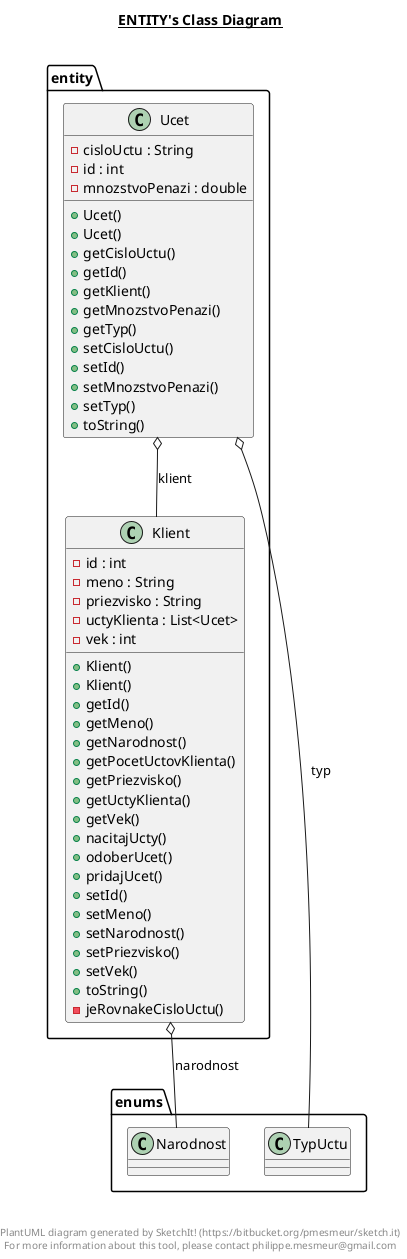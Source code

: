 @startuml

title __ENTITY's Class Diagram__\n

  namespace entity {
    class entity.Klient {
        - id : int
        - meno : String
        - priezvisko : String
        - uctyKlienta : List<Ucet>
        - vek : int
        + Klient()
        + Klient()
        + getId()
        + getMeno()
        + getNarodnost()
        + getPocetUctovKlienta()
        + getPriezvisko()
        + getUctyKlienta()
        + getVek()
        + nacitajUcty()
        + odoberUcet()
        + pridajUcet()
        + setId()
        + setMeno()
        + setNarodnost()
        + setPriezvisko()
        + setVek()
        + toString()
        - jeRovnakeCisloUctu()
    }
  }
  

  namespace entity {
    class entity.Ucet {
        - cisloUctu : String
        - id : int
        - mnozstvoPenazi : double
        + Ucet()
        + Ucet()
        + getCisloUctu()
        + getId()
        + getKlient()
        + getMnozstvoPenazi()
        + getTyp()
        + setCisloUctu()
        + setId()
        + setMnozstvoPenazi()
        + setTyp()
        + toString()
    }
  }
  

  entity.Klient o-- enums.Narodnost : narodnost
  entity.Ucet o-- entity.Klient : klient
  entity.Ucet o-- enums.TypUctu : typ


right footer


PlantUML diagram generated by SketchIt! (https://bitbucket.org/pmesmeur/sketch.it)
For more information about this tool, please contact philippe.mesmeur@gmail.com
endfooter

@enduml
